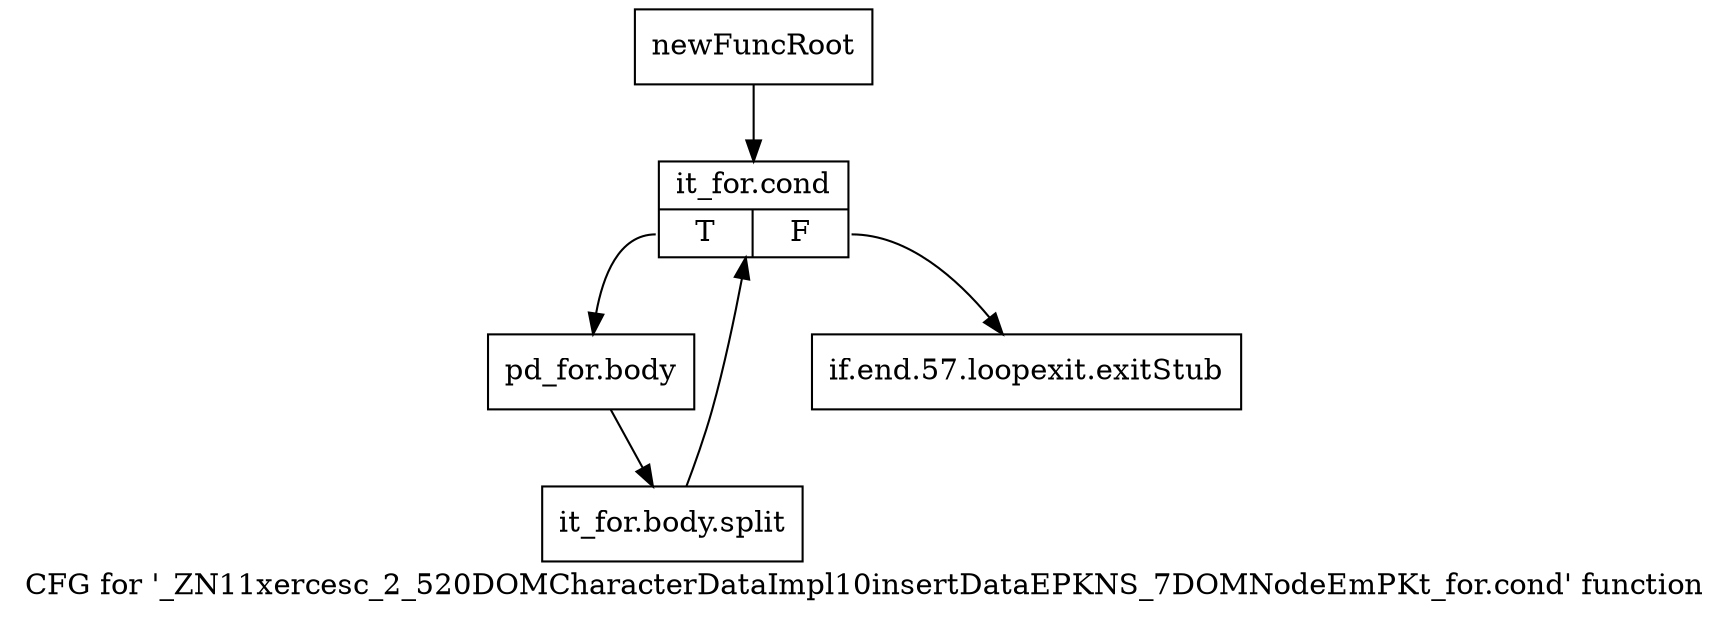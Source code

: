 digraph "CFG for '_ZN11xercesc_2_520DOMCharacterDataImpl10insertDataEPKNS_7DOMNodeEmPKt_for.cond' function" {
	label="CFG for '_ZN11xercesc_2_520DOMCharacterDataImpl10insertDataEPKNS_7DOMNodeEmPKt_for.cond' function";

	Node0x974d940 [shape=record,label="{newFuncRoot}"];
	Node0x974d940 -> Node0x974d9e0;
	Node0x974d990 [shape=record,label="{if.end.57.loopexit.exitStub}"];
	Node0x974d9e0 [shape=record,label="{it_for.cond|{<s0>T|<s1>F}}"];
	Node0x974d9e0:s0 -> Node0x974da30;
	Node0x974d9e0:s1 -> Node0x974d990;
	Node0x974da30 [shape=record,label="{pd_for.body}"];
	Node0x974da30 -> Node0xcd8fa70;
	Node0xcd8fa70 [shape=record,label="{it_for.body.split}"];
	Node0xcd8fa70 -> Node0x974d9e0;
}
